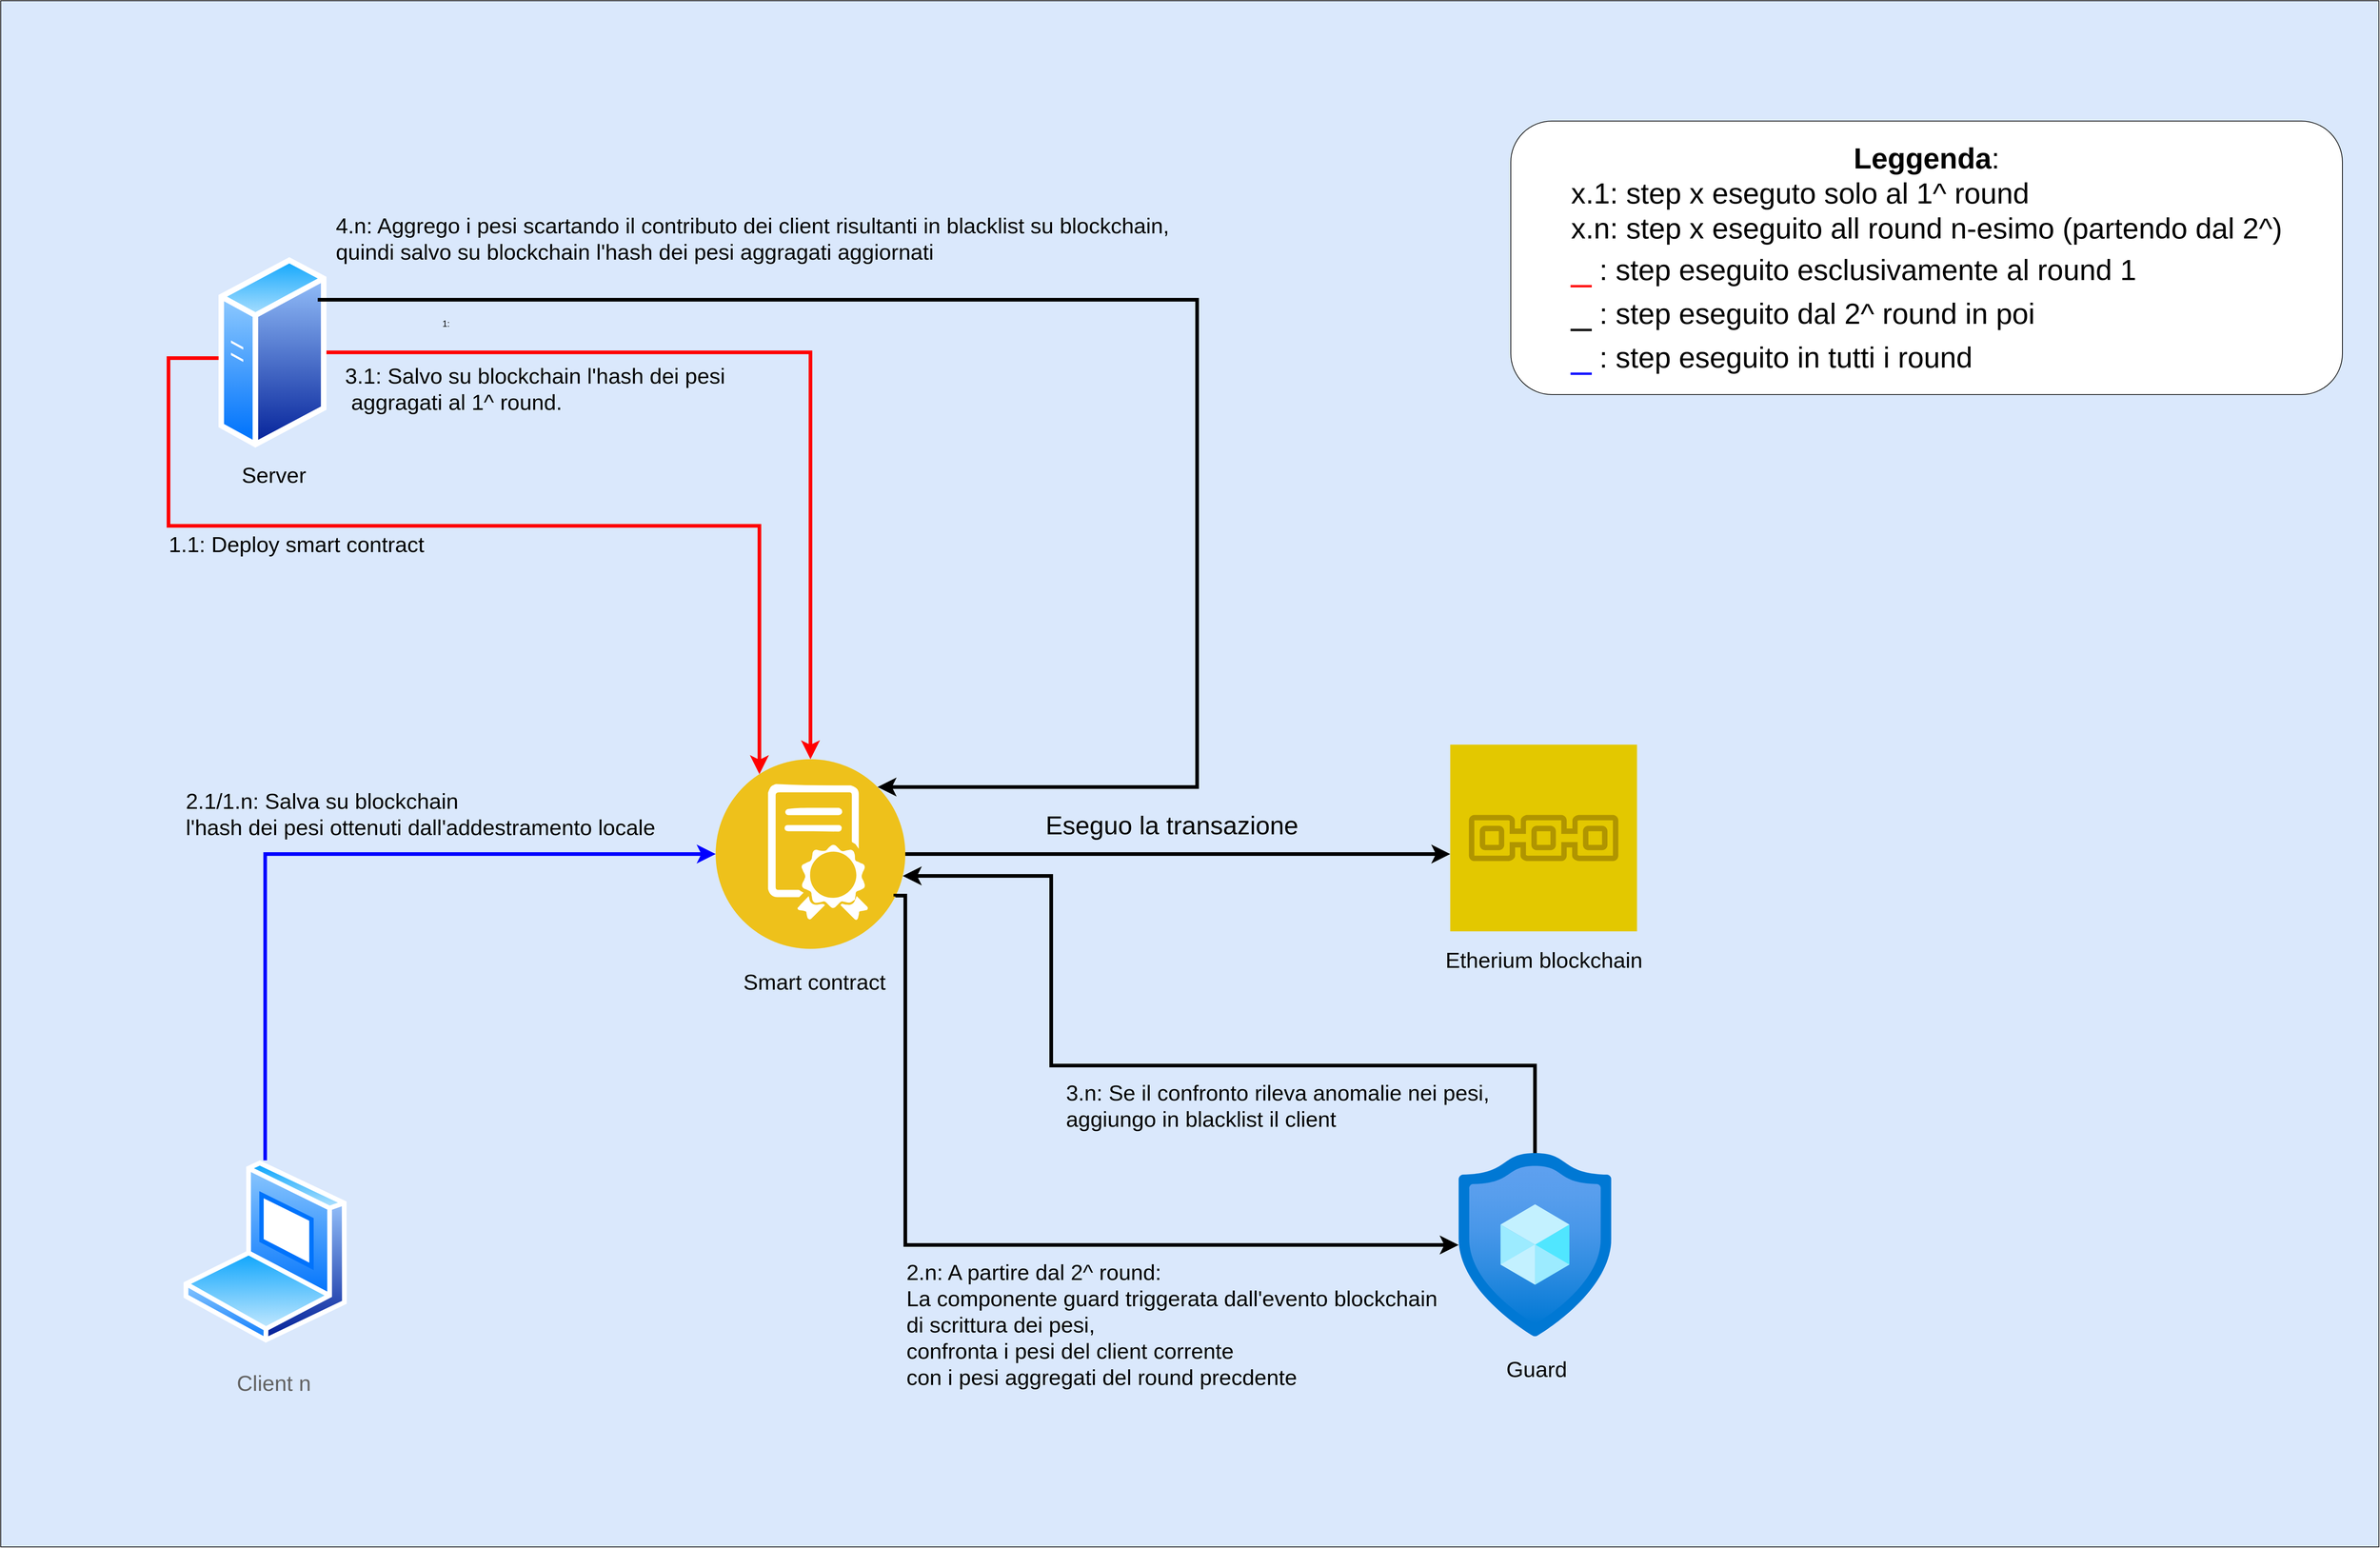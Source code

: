 <mxfile version="24.7.3" type="github">
  <diagram name="Pagina-1" id="eg9MmAO8pj_6sEsnwFH7">
    <mxGraphModel dx="5981" dy="3229" grid="1" gridSize="10" guides="1" tooltips="1" connect="1" arrows="1" fold="1" page="1" pageScale="1" pageWidth="827" pageHeight="1169" math="0" shadow="0">
      <root>
        <mxCell id="0" />
        <mxCell id="1" parent="0" />
        <mxCell id="-91LPnOBJrvpI5b1BdZr-48" value="" style="verticalLabelPosition=bottom;verticalAlign=top;html=1;shape=mxgraph.basic.rect;fillColor2=none;strokeWidth=1;size=20;indent=5;fillColor=#dae8fc;strokeColor=default;" vertex="1" parent="1">
          <mxGeometry x="-1770" y="-910" width="3260" height="2120" as="geometry" />
        </mxCell>
        <mxCell id="-91LPnOBJrvpI5b1BdZr-23" value="" style="group" vertex="1" connectable="0" parent="1">
          <mxGeometry x="-1471.5" y="-560" width="148" height="325" as="geometry" />
        </mxCell>
        <mxCell id="-91LPnOBJrvpI5b1BdZr-2" value="" style="image;aspect=fixed;perimeter=ellipsePerimeter;html=1;align=center;shadow=0;dashed=0;spacingTop=3;image=img/lib/active_directory/generic_server.svg;" vertex="1" parent="-91LPnOBJrvpI5b1BdZr-23">
          <mxGeometry width="148" height="264.29" as="geometry" />
        </mxCell>
        <mxCell id="-91LPnOBJrvpI5b1BdZr-18" value="&lt;font color=&quot;#000000&quot; style=&quot;font-size: 30px;&quot;&gt;Server&lt;/font&gt;" style="text;html=1;align=center;verticalAlign=middle;resizable=0;points=[];autosize=1;strokeColor=none;fillColor=none;fontStyle=0;fontColor=#636363;fontSize=30;" vertex="1" parent="-91LPnOBJrvpI5b1BdZr-23">
          <mxGeometry x="20" y="275" width="110" height="50" as="geometry" />
        </mxCell>
        <mxCell id="-91LPnOBJrvpI5b1BdZr-24" value="" style="group;fontColor=#000000;" vertex="1" connectable="0" parent="1">
          <mxGeometry x="-1520" y="680" width="225" height="330" as="geometry" />
        </mxCell>
        <mxCell id="-91LPnOBJrvpI5b1BdZr-4" value="" style="image;aspect=fixed;perimeter=ellipsePerimeter;html=1;align=center;shadow=0;dashed=0;spacingTop=3;image=img/lib/active_directory/laptop_client.svg;" vertex="1" parent="-91LPnOBJrvpI5b1BdZr-24">
          <mxGeometry width="225" height="250" as="geometry" />
        </mxCell>
        <mxCell id="-91LPnOBJrvpI5b1BdZr-19" value="&lt;font style=&quot;font-size: 30px;&quot;&gt;Client n&lt;/font&gt;" style="text;html=1;align=center;verticalAlign=middle;resizable=0;points=[];autosize=1;strokeColor=none;fillColor=none;fontStyle=0;fontColor=#636363;fontSize=30;" vertex="1" parent="-91LPnOBJrvpI5b1BdZr-24">
          <mxGeometry x="59" y="280" width="130" height="50" as="geometry" />
        </mxCell>
        <mxCell id="-91LPnOBJrvpI5b1BdZr-25" value="" style="group" vertex="1" connectable="0" parent="1">
          <mxGeometry x="228.51" y="670" width="212.99" height="320" as="geometry" />
        </mxCell>
        <mxCell id="-91LPnOBJrvpI5b1BdZr-9" value="" style="image;aspect=fixed;html=1;points=[];align=center;fontSize=12;image=img/lib/azure2/other/Resource_Guard.svg;" vertex="1" parent="-91LPnOBJrvpI5b1BdZr-25">
          <mxGeometry width="209.256" height="251.227" as="geometry" />
        </mxCell>
        <mxCell id="-91LPnOBJrvpI5b1BdZr-21" value="&lt;font style=&quot;font-size: 30px;&quot;&gt;Guard&lt;/font&gt;" style="text;html=1;align=center;verticalAlign=middle;resizable=0;points=[];autosize=1;strokeColor=none;fillColor=none;fontStyle=0;fontColor=#000000;fontSize=30;" vertex="1" parent="-91LPnOBJrvpI5b1BdZr-25">
          <mxGeometry x="51.49" y="270.877" width="110" height="50" as="geometry" />
        </mxCell>
        <mxCell id="-91LPnOBJrvpI5b1BdZr-26" value="" style="group" vertex="1" connectable="0" parent="1">
          <mxGeometry x="200" y="110" width="290" height="320" as="geometry" />
        </mxCell>
        <mxCell id="-91LPnOBJrvpI5b1BdZr-11" value="" style="sketch=0;points=[[0,0,0],[0.25,0,0],[0.5,0,0],[0.75,0,0],[1,0,0],[0,1,0],[0.25,1,0],[0.5,1,0],[0.75,1,0],[1,1,0],[0,0.25,0],[0,0.5,0],[0,0.75,0],[1,0.25,0],[1,0.5,0],[1,0.75,0]];outlineConnect=0;fillColor=#e3c800;strokeColor=#B09500;dashed=0;verticalLabelPosition=bottom;verticalAlign=top;align=center;html=1;fontSize=12;fontStyle=0;aspect=fixed;shape=mxgraph.aws4.resourceIcon;resIcon=mxgraph.aws4.blockchain;fontColor=#000000;" vertex="1" parent="-91LPnOBJrvpI5b1BdZr-26">
          <mxGeometry x="16.99" width="256.02" height="256.02" as="geometry" />
        </mxCell>
        <mxCell id="-91LPnOBJrvpI5b1BdZr-22" value="&lt;font color=&quot;#000000&quot; style=&quot;font-size: 30px;&quot;&gt;Etherium blockchain&lt;/font&gt;" style="text;html=1;align=center;verticalAlign=middle;resizable=0;points=[];autosize=1;strokeColor=none;fillColor=none;fontStyle=0;fontColor=#636363;fontSize=30;" vertex="1" parent="-91LPnOBJrvpI5b1BdZr-26">
          <mxGeometry y="270" width="290" height="50" as="geometry" />
        </mxCell>
        <mxCell id="-91LPnOBJrvpI5b1BdZr-46" value="" style="shape=image;verticalLabelPosition=bottom;labelBackgroundColor=default;verticalAlign=top;aspect=fixed;imageAspect=0;image=https://upload.wikimedia.org/wikipedia/commons/thumb/6/6f/Ethereum-icon-purple.svg/150px-Ethereum-icon-purple.svg.png;" vertex="1" parent="-91LPnOBJrvpI5b1BdZr-26">
          <mxGeometry x="110" y="20" width="70" height="70" as="geometry" />
        </mxCell>
        <mxCell id="-91LPnOBJrvpI5b1BdZr-28" value="" style="group;fillColor=none;strokeColor=none;" vertex="1" connectable="0" parent="1">
          <mxGeometry x="-790" y="130" width="260" height="329.997" as="geometry" />
        </mxCell>
        <mxCell id="-91LPnOBJrvpI5b1BdZr-8" value="" style="image;aspect=fixed;perimeter=ellipsePerimeter;html=1;align=center;shadow=0;dashed=0;fontColor=#4277BB;labelBackgroundColor=default;fontSize=12;spacingTop=3;image=img/lib/ibm/blockchain/smart_contract.svg;movable=1;resizable=1;rotatable=1;deletable=1;editable=1;locked=0;connectable=1;imageBackground=none;" vertex="1" parent="-91LPnOBJrvpI5b1BdZr-28">
          <mxGeometry width="260" height="260" as="geometry" />
        </mxCell>
        <mxCell id="-91LPnOBJrvpI5b1BdZr-27" value="&lt;font color=&quot;#000000&quot; style=&quot;font-size: 30px;&quot;&gt;Smart contract&lt;/font&gt;" style="text;html=1;align=center;verticalAlign=middle;resizable=1;points=[];autosize=1;strokeColor=none;fillColor=none;fontStyle=0;fontColor=#636363;fontSize=30;movable=1;rotatable=1;deletable=1;editable=1;locked=0;connectable=1;" vertex="1" parent="-91LPnOBJrvpI5b1BdZr-28">
          <mxGeometry x="25" y="279.997" width="220" height="50" as="geometry" />
        </mxCell>
        <mxCell id="-91LPnOBJrvpI5b1BdZr-30" style="edgeStyle=orthogonalEdgeStyle;rounded=0;orthogonalLoop=1;jettySize=auto;html=1;endSize=10;jumpSize=30;strokeWidth=5;strokeColor=#0000FF;" edge="1" parent="1" source="-91LPnOBJrvpI5b1BdZr-4" target="-91LPnOBJrvpI5b1BdZr-8">
          <mxGeometry relative="1" as="geometry">
            <mxPoint x="-1230" y="420" as="sourcePoint" />
            <mxPoint x="-860" y="730" as="targetPoint" />
            <Array as="points">
              <mxPoint x="-1407" y="260" />
            </Array>
          </mxGeometry>
        </mxCell>
        <mxCell id="-91LPnOBJrvpI5b1BdZr-33" value="1:" style="text;html=1;align=center;verticalAlign=middle;resizable=0;points=[];autosize=1;strokeColor=none;fillColor=none;" vertex="1" parent="1">
          <mxGeometry x="-1175" y="-482" width="30" height="30" as="geometry" />
        </mxCell>
        <mxCell id="-91LPnOBJrvpI5b1BdZr-34" style="edgeStyle=orthogonalEdgeStyle;rounded=0;orthogonalLoop=1;jettySize=auto;html=1;endSize=10;jumpSize=30;strokeWidth=5;fontColor=none;labelBackgroundColor=none;labelBorderColor=none;noLabel=1;strokeColor=#FF0000;" edge="1" parent="1" source="-91LPnOBJrvpI5b1BdZr-2" target="-91LPnOBJrvpI5b1BdZr-8">
          <mxGeometry relative="1" as="geometry">
            <mxPoint x="-820.143" y="-188.857" as="sourcePoint" />
            <mxPoint x="-700.0" y="-113.693" as="targetPoint" />
            <Array as="points">
              <mxPoint x="-1540" y="-420" />
              <mxPoint x="-1540" y="-190" />
              <mxPoint x="-730" y="-190" />
            </Array>
          </mxGeometry>
        </mxCell>
        <mxCell id="-91LPnOBJrvpI5b1BdZr-35" value="&lt;font style=&quot;font-size: 30px;&quot;&gt;1.1: Deploy smart contract&lt;/font&gt;" style="text;html=1;align=center;verticalAlign=middle;resizable=0;points=[];autosize=1;strokeColor=none;fillColor=none;" vertex="1" parent="1">
          <mxGeometry x="-1550" y="-190" width="370" height="50" as="geometry" />
        </mxCell>
        <mxCell id="-91LPnOBJrvpI5b1BdZr-36" value="&lt;div style=&quot;text-align: justify;&quot;&gt;&lt;span style=&quot;font-size: 30px; background-color: initial;&quot;&gt;2.1/1.n: Salva su blockchain&amp;nbsp;&lt;/span&gt;&lt;/div&gt;&lt;div style=&quot;text-align: justify;&quot;&gt;&lt;font style=&quot;font-size: 30px;&quot;&gt;l&#39;hash dei pesi ottenuti dall&#39;addestramento locale&lt;/font&gt;&lt;/div&gt;" style="text;html=1;align=center;verticalAlign=middle;resizable=0;points=[];autosize=1;strokeColor=none;fillColor=none;" vertex="1" parent="1">
          <mxGeometry x="-1530" y="160" width="670" height="90" as="geometry" />
        </mxCell>
        <mxCell id="-91LPnOBJrvpI5b1BdZr-38" style="edgeStyle=orthogonalEdgeStyle;rounded=0;orthogonalLoop=1;jettySize=auto;html=1;endSize=10;jumpSize=30;strokeWidth=5;exitX=1;exitY=0.5;exitDx=0;exitDy=0;" edge="1" parent="1" source="-91LPnOBJrvpI5b1BdZr-8" target="-91LPnOBJrvpI5b1BdZr-11">
          <mxGeometry relative="1" as="geometry">
            <mxPoint x="-350" y="910" as="sourcePoint" />
            <mxPoint x="-93.143" y="560.143" as="targetPoint" />
            <Array as="points">
              <mxPoint x="-70" y="260" />
              <mxPoint x="-70" y="260" />
            </Array>
          </mxGeometry>
        </mxCell>
        <mxCell id="-91LPnOBJrvpI5b1BdZr-39" value="&lt;font style=&quot;font-size: 35px;&quot;&gt;Eseguo la transazione&lt;/font&gt;" style="text;html=1;align=center;verticalAlign=middle;resizable=0;points=[];autosize=1;strokeColor=none;fillColor=none;" vertex="1" parent="1">
          <mxGeometry x="-350" y="190" width="370" height="60" as="geometry" />
        </mxCell>
        <mxCell id="-91LPnOBJrvpI5b1BdZr-40" style="edgeStyle=orthogonalEdgeStyle;rounded=0;orthogonalLoop=1;jettySize=auto;html=1;endSize=10;jumpSize=30;strokeWidth=5;exitX=1;exitY=0.75;exitDx=0;exitDy=0;" edge="1" parent="1" source="-91LPnOBJrvpI5b1BdZr-8" target="-91LPnOBJrvpI5b1BdZr-9">
          <mxGeometry relative="1" as="geometry">
            <mxPoint x="-410" y="340" as="sourcePoint" />
            <mxPoint x="70" y="830" as="targetPoint" />
            <Array as="points">
              <mxPoint x="-530" y="317" />
              <mxPoint x="-530" y="796" />
            </Array>
          </mxGeometry>
        </mxCell>
        <mxCell id="-91LPnOBJrvpI5b1BdZr-41" value="&lt;div style=&quot;text-align: justify;&quot;&gt;&lt;span style=&quot;font-size: 30px; background-color: initial;&quot;&gt;2.n: A partire dal 2^ round:&lt;/span&gt;&lt;/div&gt;&lt;div style=&quot;text-align: justify;&quot;&gt;&lt;font style=&quot;font-size: 30px;&quot;&gt;La componente guard triggerata dall&#39;evento blockchain&lt;/font&gt;&lt;/div&gt;&lt;div style=&quot;text-align: justify;&quot;&gt;&lt;font style=&quot;font-size: 30px;&quot;&gt;di scrittura dei pesi,&lt;/font&gt;&lt;/div&gt;&lt;div style=&quot;text-align: justify;&quot;&gt;&lt;font style=&quot;font-size: 30px;&quot;&gt;confronta i pesi del client corrente&amp;nbsp;&lt;/font&gt;&lt;/div&gt;&lt;div style=&quot;text-align: justify;&quot;&gt;&lt;font style=&quot;font-size: 30px;&quot;&gt;con i pesi aggregati del round precdente&lt;/font&gt;&lt;/div&gt;" style="text;html=1;align=center;verticalAlign=middle;resizable=0;points=[];autosize=1;strokeColor=none;fillColor=none;" vertex="1" parent="1">
          <mxGeometry x="-540" y="810" width="750" height="190" as="geometry" />
        </mxCell>
        <mxCell id="-91LPnOBJrvpI5b1BdZr-42" style="edgeStyle=orthogonalEdgeStyle;rounded=0;orthogonalLoop=1;jettySize=auto;html=1;endSize=10;jumpSize=30;strokeWidth=5;entryX=1;entryY=0;entryDx=0;entryDy=0;" edge="1" parent="1" source="-91LPnOBJrvpI5b1BdZr-2" target="-91LPnOBJrvpI5b1BdZr-8">
          <mxGeometry relative="1" as="geometry">
            <mxPoint x="-170.003" y="-168.997" as="sourcePoint" />
            <mxPoint x="-660" y="-120" as="targetPoint" />
            <Array as="points">
              <mxPoint x="-130" y="-500" />
              <mxPoint x="-130" y="168" />
            </Array>
          </mxGeometry>
        </mxCell>
        <mxCell id="-91LPnOBJrvpI5b1BdZr-44" style="edgeStyle=orthogonalEdgeStyle;rounded=0;orthogonalLoop=1;jettySize=auto;html=1;endSize=10;jumpSize=30;strokeWidth=5;" edge="1" parent="1" source="-91LPnOBJrvpI5b1BdZr-9" target="-91LPnOBJrvpI5b1BdZr-8">
          <mxGeometry relative="1" as="geometry">
            <mxPoint x="360" y="610" as="sourcePoint" />
            <mxPoint x="-423.143" y="790.143" as="targetPoint" />
            <Array as="points">
              <mxPoint x="333" y="550" />
              <mxPoint x="-330" y="550" />
              <mxPoint x="-330" y="290" />
            </Array>
          </mxGeometry>
        </mxCell>
        <mxCell id="-91LPnOBJrvpI5b1BdZr-45" value="&lt;div style=&quot;text-align: justify;&quot;&gt;&lt;span style=&quot;font-size: 30px; background-color: initial;&quot;&gt;3.n: Se il confronto rileva anomalie nei pesi,&lt;/span&gt;&lt;/div&gt;&lt;div style=&quot;text-align: justify;&quot;&gt;&lt;span style=&quot;font-size: 30px;&quot;&gt;aggiungo in blacklist il client&lt;/span&gt;&lt;/div&gt;" style="text;html=1;align=center;verticalAlign=middle;resizable=0;points=[];autosize=1;strokeColor=none;fillColor=none;" vertex="1" parent="1">
          <mxGeometry x="-320" y="560" width="600" height="90" as="geometry" />
        </mxCell>
        <mxCell id="-91LPnOBJrvpI5b1BdZr-49" value="&lt;div style=&quot;text-align: justify;&quot;&gt;&lt;span style=&quot;background-color: initial; font-size: 30px;&quot;&gt;4.n&lt;/span&gt;&lt;span style=&quot;background-color: initial; font-size: 30px;&quot;&gt;: A&lt;/span&gt;&lt;span style=&quot;background-color: initial; font-size: 30px;&quot;&gt;ggrego i pesi scartando il contributo dei client risultanti in blacklist su blockchain,&lt;/span&gt;&lt;/div&gt;&lt;div style=&quot;text-align: justify;&quot;&gt;&lt;div&gt;&lt;span style=&quot;font-size: 30px; background-color: initial;&quot;&gt;quindi salvo su blockchain l&#39;hash&amp;nbsp;&lt;/span&gt;&lt;font style=&quot;background-color: initial; font-size: 30px;&quot;&gt;dei&amp;nbsp;&lt;/font&gt;&lt;span style=&quot;background-color: initial; font-size: 30px;&quot;&gt;pesi aggragati aggiornati&lt;/span&gt;&lt;/div&gt;&lt;/div&gt;" style="text;html=1;align=center;verticalAlign=middle;resizable=0;points=[];autosize=1;strokeColor=none;fillColor=none;" vertex="1" parent="1">
          <mxGeometry x="-1325" y="-629" width="1170" height="90" as="geometry" />
        </mxCell>
        <mxCell id="-91LPnOBJrvpI5b1BdZr-50" style="edgeStyle=orthogonalEdgeStyle;rounded=0;orthogonalLoop=1;jettySize=auto;html=1;entryX=0.5;entryY=0;entryDx=0;entryDy=0;endSize=10;jumpSize=30;strokeWidth=5;exitX=1;exitY=0.5;exitDx=0;exitDy=0;strokeColor=#FF0000;" edge="1" parent="1" source="-91LPnOBJrvpI5b1BdZr-2" target="-91LPnOBJrvpI5b1BdZr-8">
          <mxGeometry relative="1" as="geometry">
            <mxPoint x="-549.997" y="-610.14" as="sourcePoint" />
            <mxPoint x="546.857" y="-180.137" as="targetPoint" />
            <Array as="points" />
          </mxGeometry>
        </mxCell>
        <mxCell id="-91LPnOBJrvpI5b1BdZr-52" value="&lt;span style=&quot;forced-color-adjust: none; color: rgb(0, 0, 0); font-family: Helvetica; font-style: normal; font-variant-ligatures: normal; font-variant-caps: normal; font-weight: 400; letter-spacing: normal; orphans: 2; text-align: justify; text-indent: 0px; text-transform: none; widows: 2; word-spacing: 0px; -webkit-text-stroke-width: 0px; white-space: nowrap; background-color: initial; text-decoration-thickness: initial; text-decoration-style: initial; text-decoration-color: initial; font-size: 30px;&quot;&gt;3.1: Salvo su blockchain l&#39;hash&amp;nbsp;&lt;/span&gt;&lt;font style=&quot;forced-color-adjust: none; color: rgb(0, 0, 0); font-family: Helvetica; font-style: normal; font-variant-ligatures: normal; font-variant-caps: normal; font-weight: 400; letter-spacing: normal; orphans: 2; text-align: justify; text-indent: 0px; text-transform: none; widows: 2; word-spacing: 0px; -webkit-text-stroke-width: 0px; white-space: nowrap; background-color: initial; text-decoration-thickness: initial; text-decoration-style: initial; text-decoration-color: initial; font-size: 30px;&quot;&gt;dei&amp;nbsp;&lt;/font&gt;&lt;span style=&quot;forced-color-adjust: none; color: rgb(0, 0, 0); font-family: Helvetica; font-style: normal; font-variant-ligatures: normal; font-variant-caps: normal; font-weight: 400; letter-spacing: normal; orphans: 2; text-align: justify; text-indent: 0px; text-transform: none; widows: 2; word-spacing: 0px; -webkit-text-stroke-width: 0px; white-space: nowrap; background-color: initial; text-decoration-thickness: initial; text-decoration-style: initial; text-decoration-color: initial; font-size: 30px;&quot;&gt;pesi&lt;/span&gt;&lt;div&gt;&lt;span style=&quot;forced-color-adjust: none; color: rgb(0, 0, 0); font-family: Helvetica; font-style: normal; font-variant-ligatures: normal; font-variant-caps: normal; font-weight: 400; letter-spacing: normal; orphans: 2; text-align: justify; text-indent: 0px; text-transform: none; widows: 2; word-spacing: 0px; -webkit-text-stroke-width: 0px; white-space: nowrap; background-color: initial; text-decoration-thickness: initial; text-decoration-style: initial; text-decoration-color: initial; font-size: 30px;&quot;&gt;&amp;nbsp;aggragati&amp;nbsp;&lt;/span&gt;&lt;span style=&quot;forced-color-adjust: none; color: rgb(0, 0, 0); font-family: Helvetica; font-style: normal; font-variant-ligatures: normal; font-variant-caps: normal; font-weight: 400; letter-spacing: normal; orphans: 2; text-align: justify; text-indent: 0px; text-transform: none; widows: 2; word-spacing: 0px; -webkit-text-stroke-width: 0px; white-space: nowrap; background-color: initial; text-decoration-thickness: initial; text-decoration-style: initial; text-decoration-color: initial; font-size: 30px;&quot;&gt;al 1^ round.&lt;/span&gt;&lt;/div&gt;" style="text;whiteSpace=wrap;html=1;" vertex="1" parent="1">
          <mxGeometry x="-1300" y="-420" width="560" height="60" as="geometry" />
        </mxCell>
        <mxCell id="-91LPnOBJrvpI5b1BdZr-55" value="&lt;div style=&quot;font-size: 40px;&quot;&gt;&lt;font style=&quot;font-size: 40px;&quot;&gt;&lt;b&gt;Leggenda&lt;/b&gt;:&lt;/font&gt;&lt;/div&gt;&lt;div style=&quot;text-align: justify; font-size: 40px;&quot;&gt;&lt;font style=&quot;font-size: 40px;&quot;&gt;x.1: step x eseguto solo al 1^ round&lt;/font&gt;&lt;/div&gt;&lt;div style=&quot;text-align: justify; font-size: 40px;&quot;&gt;&lt;font style=&quot;font-size: 40px;&quot;&gt;x.n: step x eseguito all round n-esimo (partendo dal 2^)&lt;/font&gt;&lt;/div&gt;&lt;div style=&quot;text-align: justify;&quot;&gt;&lt;font style=&quot;font-size: 50px;&quot; color=&quot;#ff0000&quot;&gt;_&lt;/font&gt;&lt;font style=&quot;font-size: 40px;&quot; color=&quot;#ff3333&quot;&gt; &lt;/font&gt;&lt;span style=&quot;font-size: 40px;&quot;&gt;: step eseguito esclusivamente al round 1&lt;/span&gt;&lt;/div&gt;&lt;div style=&quot;text-align: justify;&quot;&gt;&lt;font style=&quot;font-size: 50px;&quot;&gt;_&lt;/font&gt;&lt;span style=&quot;font-size: 40px;&quot;&gt; : step eseguito dal 2^ round in poi&lt;/span&gt;&lt;/div&gt;&lt;div style=&quot;text-align: justify;&quot;&gt;&lt;font style=&quot;font-size: 50px;&quot; color=&quot;#0000ff&quot;&gt;_&lt;/font&gt;&lt;span style=&quot;font-size: 40px;&quot;&gt; : step eseguito in tutti i round&lt;/span&gt;&lt;/div&gt;" style="rounded=1;whiteSpace=wrap;html=1;" vertex="1" parent="1">
          <mxGeometry x="300" y="-745" width="1140" height="375" as="geometry" />
        </mxCell>
      </root>
    </mxGraphModel>
  </diagram>
</mxfile>
